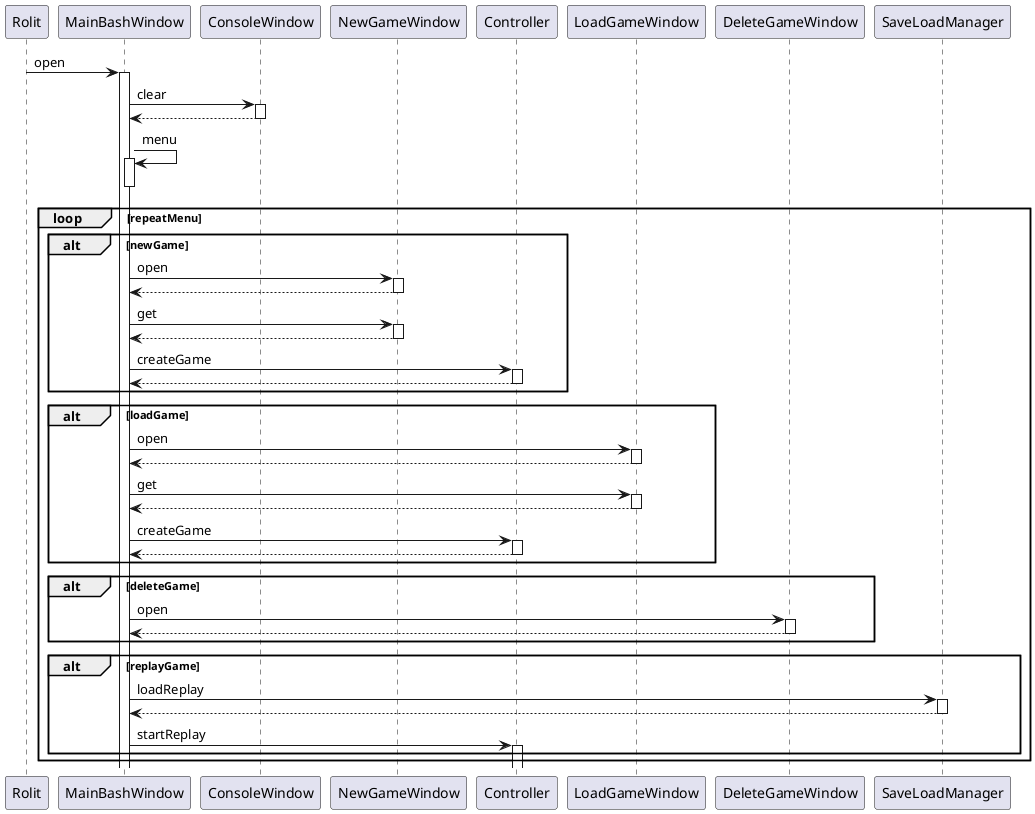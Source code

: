 @startuml
participant Rolit
Rolit -> MainBashWindow : open
activate MainBashWindow
MainBashWindow -> ConsoleWindow : clear
activate ConsoleWindow
ConsoleWindow --> MainBashWindow
deactivate ConsoleWindow
MainBashWindow -> MainBashWindow : menu
activate MainBashWindow
deactivate MainBashWindow

loop repeatMenu

alt newGame
MainBashWindow -> NewGameWindow : open
activate NewGameWindow
NewGameWindow --> MainBashWindow
deactivate NewGameWindow
MainBashWindow -> NewGameWindow : get
activate NewGameWindow
NewGameWindow --> MainBashWindow
deactivate NewGameWindow
MainBashWindow -> Controller : createGame
activate Controller
Controller --> MainBashWindow
deactivate Controller
end

alt loadGame
MainBashWindow -> LoadGameWindow : open
activate LoadGameWindow
LoadGameWindow --> MainBashWindow
deactivate LoadGameWindow
MainBashWindow -> LoadGameWindow : get
activate LoadGameWindow
LoadGameWindow --> MainBashWindow
deactivate LoadGameWindow
MainBashWindow -> Controller : createGame
activate Controller
Controller --> MainBashWindow
deactivate Controller
end

alt deleteGame
MainBashWindow -> DeleteGameWindow : open
activate DeleteGameWindow
DeleteGameWindow --> MainBashWindow
deactivate DeleteGameWindow
end

alt replayGame
MainBashWindow -> SaveLoadManager : loadReplay
activate SaveLoadManager
SaveLoadManager --> MainBashWindow
deactivate SaveLoadManager
MainBashWindow -> Controller : startReplay
activate Controller
end

end

@enduml